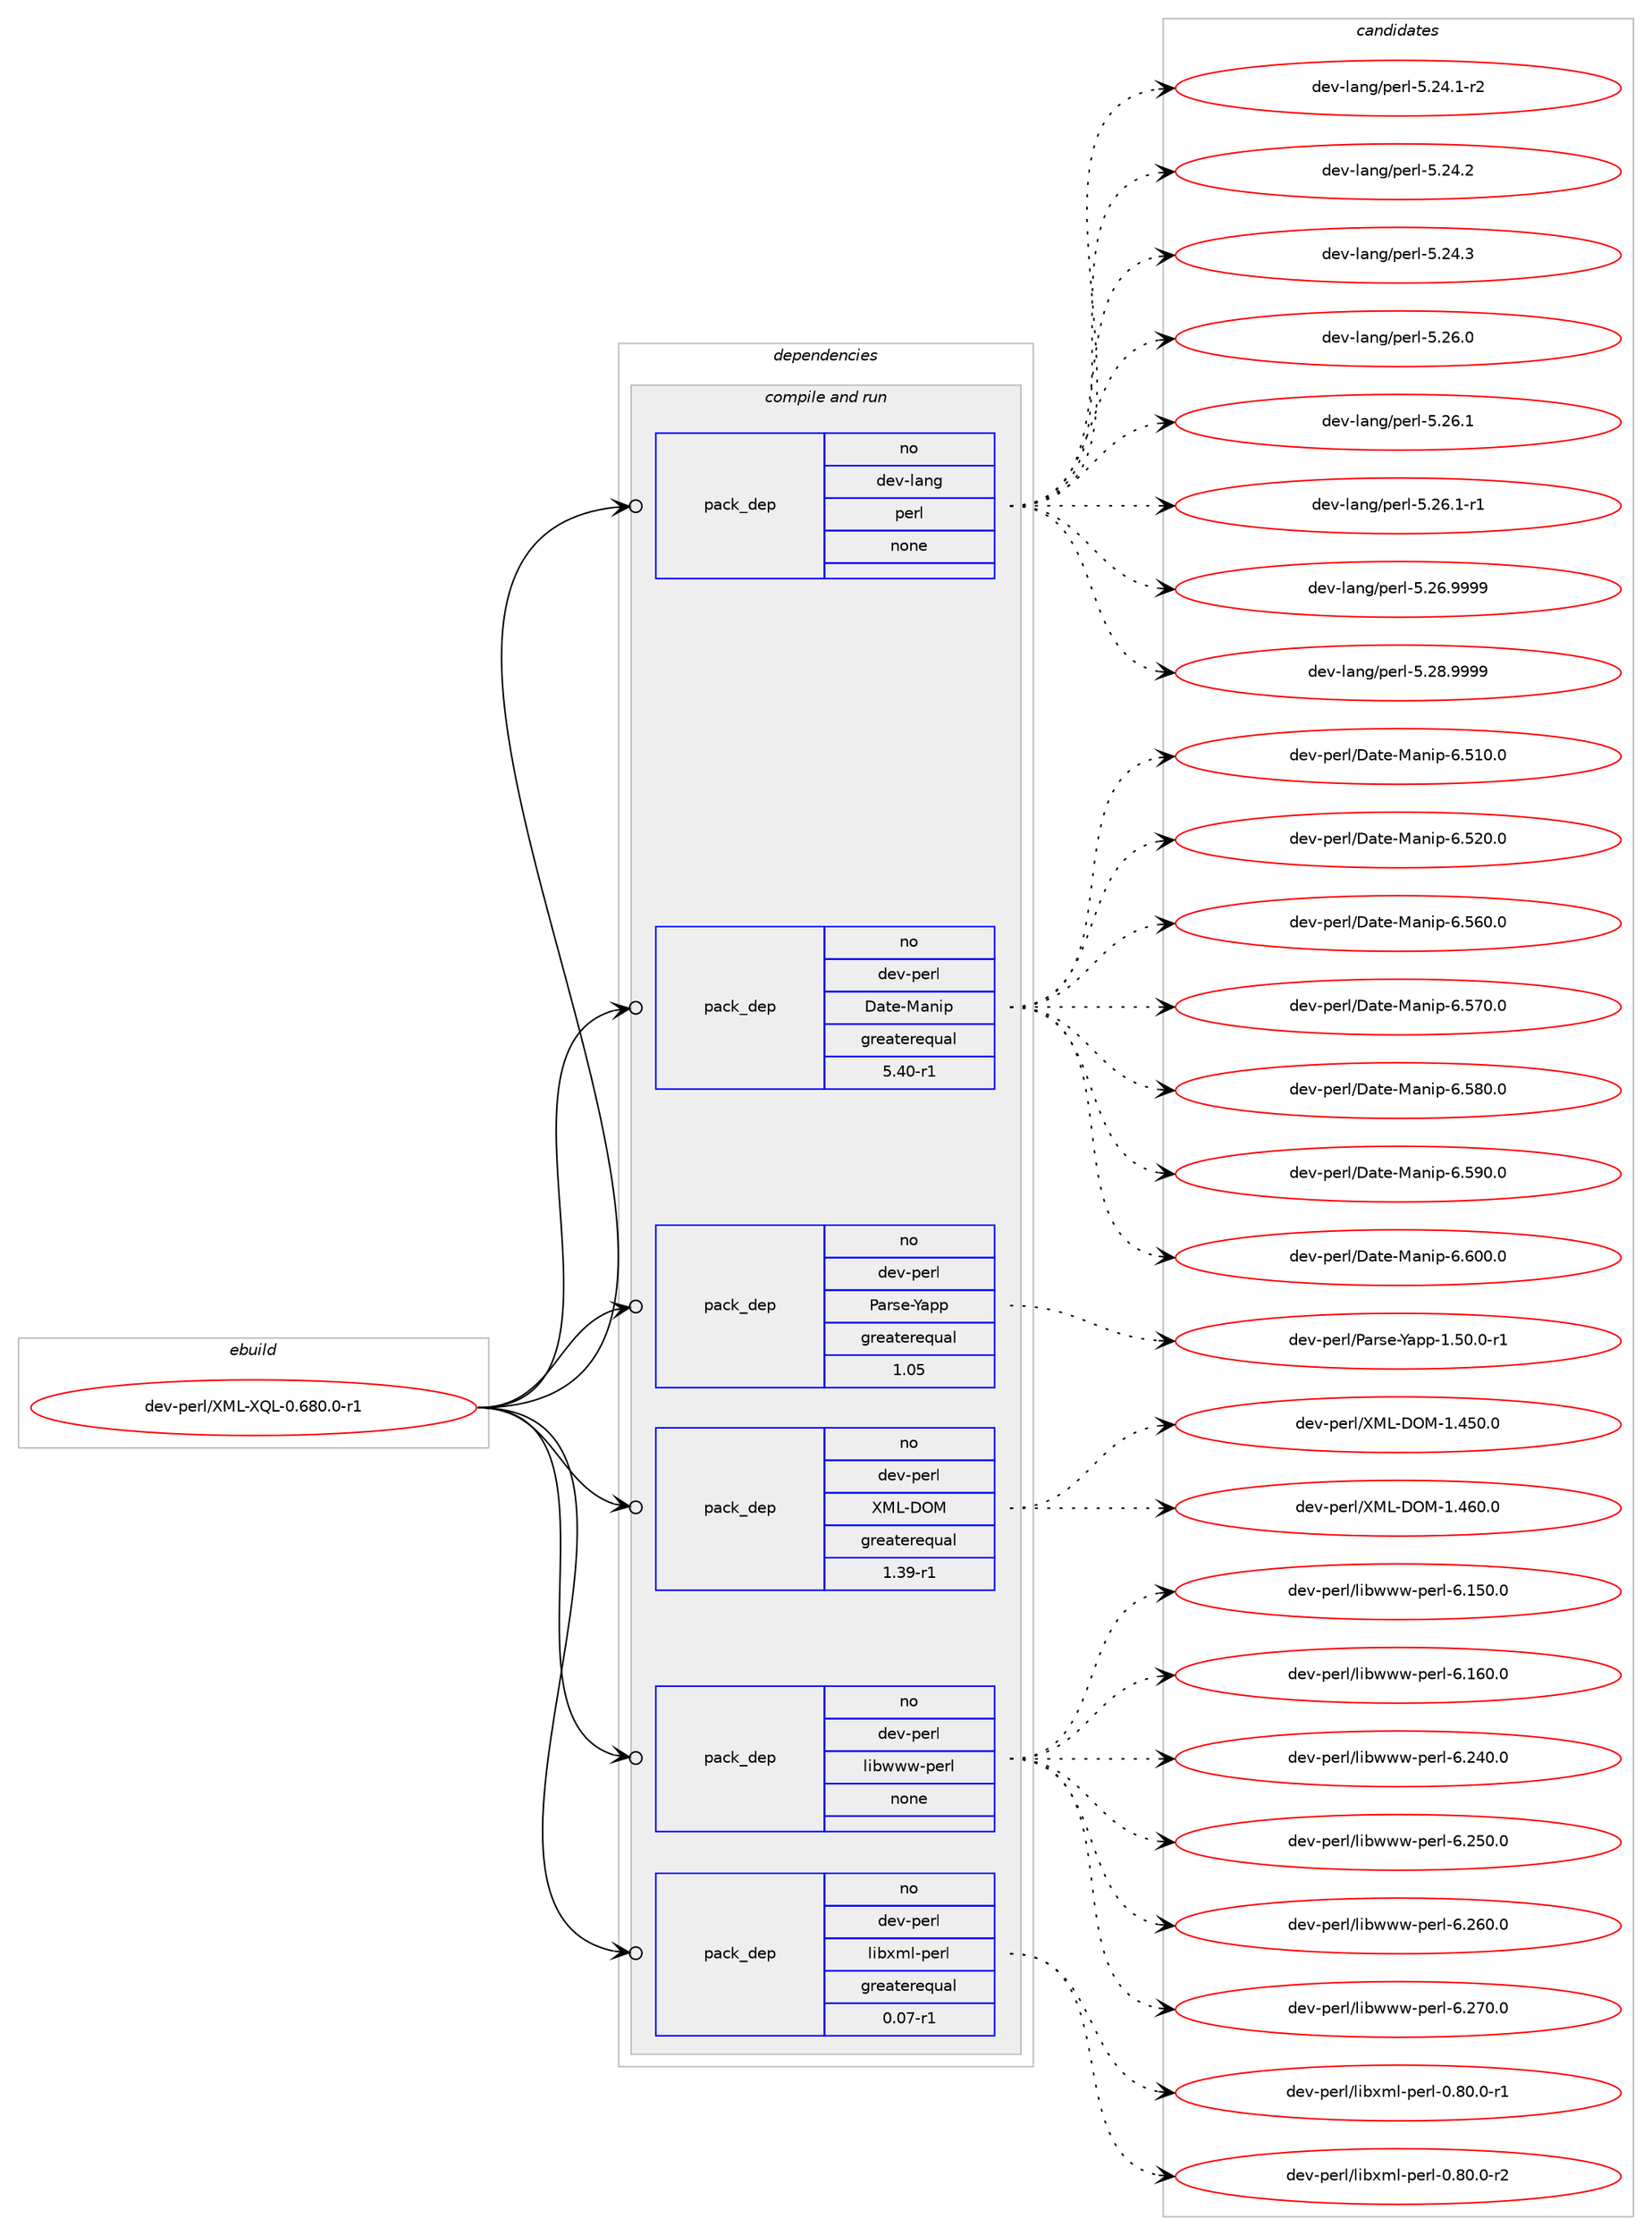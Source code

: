 digraph prolog {

# *************
# Graph options
# *************

newrank=true;
concentrate=true;
compound=true;
graph [rankdir=LR,fontname=Helvetica,fontsize=10,ranksep=1.5];#, ranksep=2.5, nodesep=0.2];
edge  [arrowhead=vee];
node  [fontname=Helvetica,fontsize=10];

# **********
# The ebuild
# **********

subgraph cluster_leftcol {
color=gray;
rank=same;
label=<<i>ebuild</i>>;
id [label="dev-perl/XML-XQL-0.680.0-r1", color=red, width=4, href="../dev-perl/XML-XQL-0.680.0-r1.svg"];
}

# ****************
# The dependencies
# ****************

subgraph cluster_midcol {
color=gray;
label=<<i>dependencies</i>>;
subgraph cluster_compile {
fillcolor="#eeeeee";
style=filled;
label=<<i>compile</i>>;
}
subgraph cluster_compileandrun {
fillcolor="#eeeeee";
style=filled;
label=<<i>compile and run</i>>;
subgraph pack109089 {
dependency141064 [label=<<TABLE BORDER="0" CELLBORDER="1" CELLSPACING="0" CELLPADDING="4" WIDTH="220"><TR><TD ROWSPAN="6" CELLPADDING="30">pack_dep</TD></TR><TR><TD WIDTH="110">no</TD></TR><TR><TD>dev-lang</TD></TR><TR><TD>perl</TD></TR><TR><TD>none</TD></TR><TR><TD></TD></TR></TABLE>>, shape=none, color=blue];
}
id:e -> dependency141064:w [weight=20,style="solid",arrowhead="odotvee"];
subgraph pack109090 {
dependency141065 [label=<<TABLE BORDER="0" CELLBORDER="1" CELLSPACING="0" CELLPADDING="4" WIDTH="220"><TR><TD ROWSPAN="6" CELLPADDING="30">pack_dep</TD></TR><TR><TD WIDTH="110">no</TD></TR><TR><TD>dev-perl</TD></TR><TR><TD>Date-Manip</TD></TR><TR><TD>greaterequal</TD></TR><TR><TD>5.40-r1</TD></TR></TABLE>>, shape=none, color=blue];
}
id:e -> dependency141065:w [weight=20,style="solid",arrowhead="odotvee"];
subgraph pack109091 {
dependency141066 [label=<<TABLE BORDER="0" CELLBORDER="1" CELLSPACING="0" CELLPADDING="4" WIDTH="220"><TR><TD ROWSPAN="6" CELLPADDING="30">pack_dep</TD></TR><TR><TD WIDTH="110">no</TD></TR><TR><TD>dev-perl</TD></TR><TR><TD>Parse-Yapp</TD></TR><TR><TD>greaterequal</TD></TR><TR><TD>1.05</TD></TR></TABLE>>, shape=none, color=blue];
}
id:e -> dependency141066:w [weight=20,style="solid",arrowhead="odotvee"];
subgraph pack109092 {
dependency141067 [label=<<TABLE BORDER="0" CELLBORDER="1" CELLSPACING="0" CELLPADDING="4" WIDTH="220"><TR><TD ROWSPAN="6" CELLPADDING="30">pack_dep</TD></TR><TR><TD WIDTH="110">no</TD></TR><TR><TD>dev-perl</TD></TR><TR><TD>XML-DOM</TD></TR><TR><TD>greaterequal</TD></TR><TR><TD>1.39-r1</TD></TR></TABLE>>, shape=none, color=blue];
}
id:e -> dependency141067:w [weight=20,style="solid",arrowhead="odotvee"];
subgraph pack109093 {
dependency141068 [label=<<TABLE BORDER="0" CELLBORDER="1" CELLSPACING="0" CELLPADDING="4" WIDTH="220"><TR><TD ROWSPAN="6" CELLPADDING="30">pack_dep</TD></TR><TR><TD WIDTH="110">no</TD></TR><TR><TD>dev-perl</TD></TR><TR><TD>libwww-perl</TD></TR><TR><TD>none</TD></TR><TR><TD></TD></TR></TABLE>>, shape=none, color=blue];
}
id:e -> dependency141068:w [weight=20,style="solid",arrowhead="odotvee"];
subgraph pack109094 {
dependency141069 [label=<<TABLE BORDER="0" CELLBORDER="1" CELLSPACING="0" CELLPADDING="4" WIDTH="220"><TR><TD ROWSPAN="6" CELLPADDING="30">pack_dep</TD></TR><TR><TD WIDTH="110">no</TD></TR><TR><TD>dev-perl</TD></TR><TR><TD>libxml-perl</TD></TR><TR><TD>greaterequal</TD></TR><TR><TD>0.07-r1</TD></TR></TABLE>>, shape=none, color=blue];
}
id:e -> dependency141069:w [weight=20,style="solid",arrowhead="odotvee"];
}
subgraph cluster_run {
fillcolor="#eeeeee";
style=filled;
label=<<i>run</i>>;
}
}

# **************
# The candidates
# **************

subgraph cluster_choices {
rank=same;
color=gray;
label=<<i>candidates</i>>;

subgraph choice109089 {
color=black;
nodesep=1;
choice100101118451089711010347112101114108455346505246494511450 [label="dev-lang/perl-5.24.1-r2", color=red, width=4,href="../dev-lang/perl-5.24.1-r2.svg"];
choice10010111845108971101034711210111410845534650524650 [label="dev-lang/perl-5.24.2", color=red, width=4,href="../dev-lang/perl-5.24.2.svg"];
choice10010111845108971101034711210111410845534650524651 [label="dev-lang/perl-5.24.3", color=red, width=4,href="../dev-lang/perl-5.24.3.svg"];
choice10010111845108971101034711210111410845534650544648 [label="dev-lang/perl-5.26.0", color=red, width=4,href="../dev-lang/perl-5.26.0.svg"];
choice10010111845108971101034711210111410845534650544649 [label="dev-lang/perl-5.26.1", color=red, width=4,href="../dev-lang/perl-5.26.1.svg"];
choice100101118451089711010347112101114108455346505446494511449 [label="dev-lang/perl-5.26.1-r1", color=red, width=4,href="../dev-lang/perl-5.26.1-r1.svg"];
choice10010111845108971101034711210111410845534650544657575757 [label="dev-lang/perl-5.26.9999", color=red, width=4,href="../dev-lang/perl-5.26.9999.svg"];
choice10010111845108971101034711210111410845534650564657575757 [label="dev-lang/perl-5.28.9999", color=red, width=4,href="../dev-lang/perl-5.28.9999.svg"];
dependency141064:e -> choice100101118451089711010347112101114108455346505246494511450:w [style=dotted,weight="100"];
dependency141064:e -> choice10010111845108971101034711210111410845534650524650:w [style=dotted,weight="100"];
dependency141064:e -> choice10010111845108971101034711210111410845534650524651:w [style=dotted,weight="100"];
dependency141064:e -> choice10010111845108971101034711210111410845534650544648:w [style=dotted,weight="100"];
dependency141064:e -> choice10010111845108971101034711210111410845534650544649:w [style=dotted,weight="100"];
dependency141064:e -> choice100101118451089711010347112101114108455346505446494511449:w [style=dotted,weight="100"];
dependency141064:e -> choice10010111845108971101034711210111410845534650544657575757:w [style=dotted,weight="100"];
dependency141064:e -> choice10010111845108971101034711210111410845534650564657575757:w [style=dotted,weight="100"];
}
subgraph choice109090 {
color=black;
nodesep=1;
choice100101118451121011141084768971161014577971101051124554465349484648 [label="dev-perl/Date-Manip-6.510.0", color=red, width=4,href="../dev-perl/Date-Manip-6.510.0.svg"];
choice100101118451121011141084768971161014577971101051124554465350484648 [label="dev-perl/Date-Manip-6.520.0", color=red, width=4,href="../dev-perl/Date-Manip-6.520.0.svg"];
choice100101118451121011141084768971161014577971101051124554465354484648 [label="dev-perl/Date-Manip-6.560.0", color=red, width=4,href="../dev-perl/Date-Manip-6.560.0.svg"];
choice100101118451121011141084768971161014577971101051124554465355484648 [label="dev-perl/Date-Manip-6.570.0", color=red, width=4,href="../dev-perl/Date-Manip-6.570.0.svg"];
choice100101118451121011141084768971161014577971101051124554465356484648 [label="dev-perl/Date-Manip-6.580.0", color=red, width=4,href="../dev-perl/Date-Manip-6.580.0.svg"];
choice100101118451121011141084768971161014577971101051124554465357484648 [label="dev-perl/Date-Manip-6.590.0", color=red, width=4,href="../dev-perl/Date-Manip-6.590.0.svg"];
choice100101118451121011141084768971161014577971101051124554465448484648 [label="dev-perl/Date-Manip-6.600.0", color=red, width=4,href="../dev-perl/Date-Manip-6.600.0.svg"];
dependency141065:e -> choice100101118451121011141084768971161014577971101051124554465349484648:w [style=dotted,weight="100"];
dependency141065:e -> choice100101118451121011141084768971161014577971101051124554465350484648:w [style=dotted,weight="100"];
dependency141065:e -> choice100101118451121011141084768971161014577971101051124554465354484648:w [style=dotted,weight="100"];
dependency141065:e -> choice100101118451121011141084768971161014577971101051124554465355484648:w [style=dotted,weight="100"];
dependency141065:e -> choice100101118451121011141084768971161014577971101051124554465356484648:w [style=dotted,weight="100"];
dependency141065:e -> choice100101118451121011141084768971161014577971101051124554465357484648:w [style=dotted,weight="100"];
dependency141065:e -> choice100101118451121011141084768971161014577971101051124554465448484648:w [style=dotted,weight="100"];
}
subgraph choice109091 {
color=black;
nodesep=1;
choice10010111845112101114108478097114115101458997112112454946534846484511449 [label="dev-perl/Parse-Yapp-1.50.0-r1", color=red, width=4,href="../dev-perl/Parse-Yapp-1.50.0-r1.svg"];
dependency141066:e -> choice10010111845112101114108478097114115101458997112112454946534846484511449:w [style=dotted,weight="100"];
}
subgraph choice109092 {
color=black;
nodesep=1;
choice1001011184511210111410847887776456879774549465253484648 [label="dev-perl/XML-DOM-1.450.0", color=red, width=4,href="../dev-perl/XML-DOM-1.450.0.svg"];
choice1001011184511210111410847887776456879774549465254484648 [label="dev-perl/XML-DOM-1.460.0", color=red, width=4,href="../dev-perl/XML-DOM-1.460.0.svg"];
dependency141067:e -> choice1001011184511210111410847887776456879774549465253484648:w [style=dotted,weight="100"];
dependency141067:e -> choice1001011184511210111410847887776456879774549465254484648:w [style=dotted,weight="100"];
}
subgraph choice109093 {
color=black;
nodesep=1;
choice100101118451121011141084710810598119119119451121011141084554464953484648 [label="dev-perl/libwww-perl-6.150.0", color=red, width=4,href="../dev-perl/libwww-perl-6.150.0.svg"];
choice100101118451121011141084710810598119119119451121011141084554464954484648 [label="dev-perl/libwww-perl-6.160.0", color=red, width=4,href="../dev-perl/libwww-perl-6.160.0.svg"];
choice100101118451121011141084710810598119119119451121011141084554465052484648 [label="dev-perl/libwww-perl-6.240.0", color=red, width=4,href="../dev-perl/libwww-perl-6.240.0.svg"];
choice100101118451121011141084710810598119119119451121011141084554465053484648 [label="dev-perl/libwww-perl-6.250.0", color=red, width=4,href="../dev-perl/libwww-perl-6.250.0.svg"];
choice100101118451121011141084710810598119119119451121011141084554465054484648 [label="dev-perl/libwww-perl-6.260.0", color=red, width=4,href="../dev-perl/libwww-perl-6.260.0.svg"];
choice100101118451121011141084710810598119119119451121011141084554465055484648 [label="dev-perl/libwww-perl-6.270.0", color=red, width=4,href="../dev-perl/libwww-perl-6.270.0.svg"];
dependency141068:e -> choice100101118451121011141084710810598119119119451121011141084554464953484648:w [style=dotted,weight="100"];
dependency141068:e -> choice100101118451121011141084710810598119119119451121011141084554464954484648:w [style=dotted,weight="100"];
dependency141068:e -> choice100101118451121011141084710810598119119119451121011141084554465052484648:w [style=dotted,weight="100"];
dependency141068:e -> choice100101118451121011141084710810598119119119451121011141084554465053484648:w [style=dotted,weight="100"];
dependency141068:e -> choice100101118451121011141084710810598119119119451121011141084554465054484648:w [style=dotted,weight="100"];
dependency141068:e -> choice100101118451121011141084710810598119119119451121011141084554465055484648:w [style=dotted,weight="100"];
}
subgraph choice109094 {
color=black;
nodesep=1;
choice10010111845112101114108471081059812010910845112101114108454846564846484511449 [label="dev-perl/libxml-perl-0.80.0-r1", color=red, width=4,href="../dev-perl/libxml-perl-0.80.0-r1.svg"];
choice10010111845112101114108471081059812010910845112101114108454846564846484511450 [label="dev-perl/libxml-perl-0.80.0-r2", color=red, width=4,href="../dev-perl/libxml-perl-0.80.0-r2.svg"];
dependency141069:e -> choice10010111845112101114108471081059812010910845112101114108454846564846484511449:w [style=dotted,weight="100"];
dependency141069:e -> choice10010111845112101114108471081059812010910845112101114108454846564846484511450:w [style=dotted,weight="100"];
}
}

}
